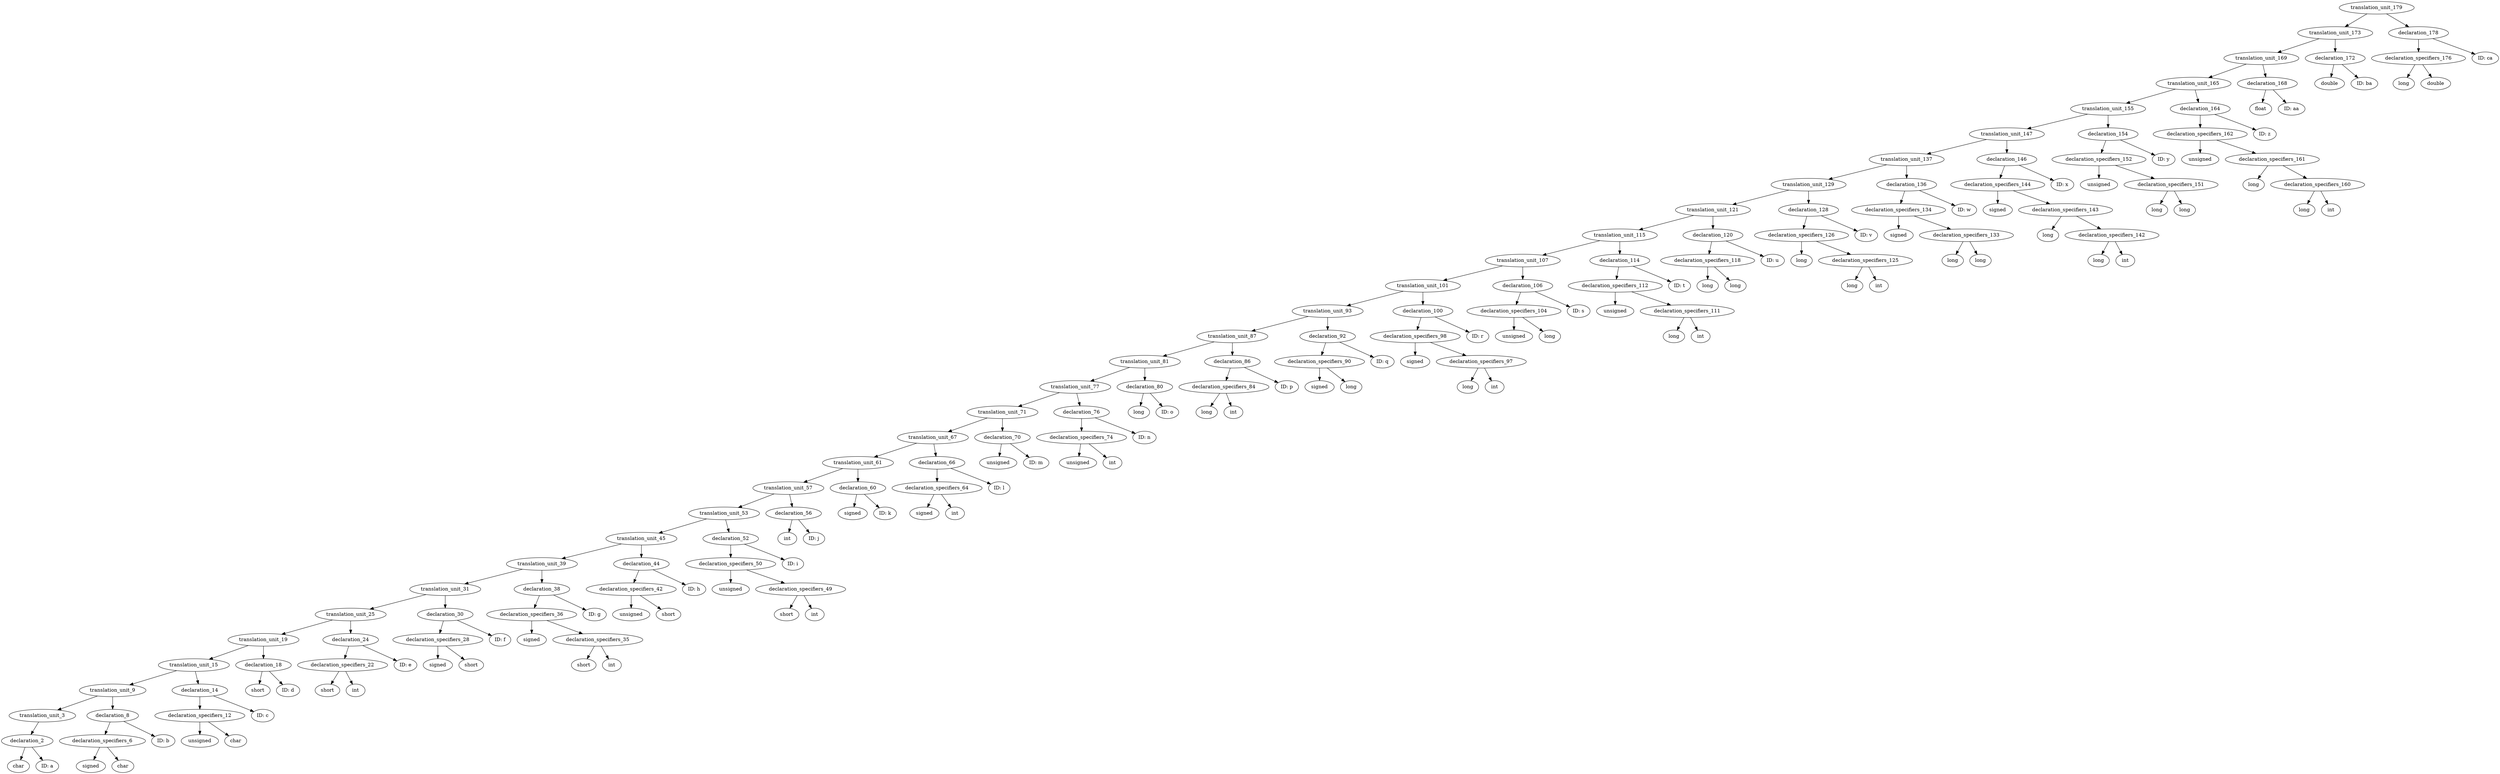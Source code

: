 digraph AST {
	translation_unit_179 -> translation_unit_173;
	translation_unit_173 -> translation_unit_169;
	translation_unit_169 -> translation_unit_165;
	translation_unit_165 -> translation_unit_155;
	translation_unit_155 -> translation_unit_147;
	translation_unit_147 -> translation_unit_137;
	translation_unit_137 -> translation_unit_129;
	translation_unit_129 -> translation_unit_121;
	translation_unit_121 -> translation_unit_115;
	translation_unit_115 -> translation_unit_107;
	translation_unit_107 -> translation_unit_101;
	translation_unit_101 -> translation_unit_93;
	translation_unit_93 -> translation_unit_87;
	translation_unit_87 -> translation_unit_81;
	translation_unit_81 -> translation_unit_77;
	translation_unit_77 -> translation_unit_71;
	translation_unit_71 -> translation_unit_67;
	translation_unit_67 -> translation_unit_61;
	translation_unit_61 -> translation_unit_57;
	translation_unit_57 -> translation_unit_53;
	translation_unit_53 -> translation_unit_45;
	translation_unit_45 -> translation_unit_39;
	translation_unit_39 -> translation_unit_31;
	translation_unit_31 -> translation_unit_25;
	translation_unit_25 -> translation_unit_19;
	translation_unit_19 -> translation_unit_15;
	translation_unit_15 -> translation_unit_9;
	translation_unit_9 -> translation_unit_3;
	translation_unit_3 -> declaration_2;
	declaration_2 [label="declaration_2"]
	declaration_2 -> type_specifier_0;
	type_specifier_0 [label="char"]
	declaration_2 -> identifier_1;
	identifier_1 [label="ID: a"]
	translation_unit_9 -> declaration_8;
	declaration_8 [label="declaration_8"]
	declaration_8 -> declaration_specifiers_6;
	declaration_specifiers_6 [label="declaration_specifiers_6"]
	declaration_specifiers_6 -> type_specifier_4;
	type_specifier_4 [label="signed"]
	declaration_specifiers_6 -> type_specifier_5;
	type_specifier_5 [label="char"]
	declaration_8 -> identifier_7;
	identifier_7 [label="ID: b"]
	translation_unit_15 -> declaration_14;
	declaration_14 [label="declaration_14"]
	declaration_14 -> declaration_specifiers_12;
	declaration_specifiers_12 [label="declaration_specifiers_12"]
	declaration_specifiers_12 -> type_specifier_10;
	type_specifier_10 [label="unsigned"]
	declaration_specifiers_12 -> type_specifier_11;
	type_specifier_11 [label="char"]
	declaration_14 -> identifier_13;
	identifier_13 [label="ID: c"]
	translation_unit_19 -> declaration_18;
	declaration_18 [label="declaration_18"]
	declaration_18 -> type_specifier_16;
	type_specifier_16 [label="short"]
	declaration_18 -> identifier_17;
	identifier_17 [label="ID: d"]
	translation_unit_25 -> declaration_24;
	declaration_24 [label="declaration_24"]
	declaration_24 -> declaration_specifiers_22;
	declaration_specifiers_22 [label="declaration_specifiers_22"]
	declaration_specifiers_22 -> type_specifier_20;
	type_specifier_20 [label="short"]
	declaration_specifiers_22 -> type_specifier_21;
	type_specifier_21 [label="int"]
	declaration_24 -> identifier_23;
	identifier_23 [label="ID: e"]
	translation_unit_31 -> declaration_30;
	declaration_30 [label="declaration_30"]
	declaration_30 -> declaration_specifiers_28;
	declaration_specifiers_28 [label="declaration_specifiers_28"]
	declaration_specifiers_28 -> type_specifier_26;
	type_specifier_26 [label="signed"]
	declaration_specifiers_28 -> type_specifier_27;
	type_specifier_27 [label="short"]
	declaration_30 -> identifier_29;
	identifier_29 [label="ID: f"]
	translation_unit_39 -> declaration_38;
	declaration_38 [label="declaration_38"]
	declaration_38 -> declaration_specifiers_36;
	declaration_specifiers_36 [label="declaration_specifiers_36"]
	declaration_specifiers_36 -> type_specifier_32;
	type_specifier_32 [label="signed"]
	declaration_specifiers_36 -> declaration_specifiers_35;
	declaration_specifiers_35 [label="declaration_specifiers_35"]
	declaration_specifiers_35 -> type_specifier_33;
	type_specifier_33 [label="short"]
	declaration_specifiers_35 -> type_specifier_34;
	type_specifier_34 [label="int"]
	declaration_38 -> identifier_37;
	identifier_37 [label="ID: g"]
	translation_unit_45 -> declaration_44;
	declaration_44 [label="declaration_44"]
	declaration_44 -> declaration_specifiers_42;
	declaration_specifiers_42 [label="declaration_specifiers_42"]
	declaration_specifiers_42 -> type_specifier_40;
	type_specifier_40 [label="unsigned"]
	declaration_specifiers_42 -> type_specifier_41;
	type_specifier_41 [label="short"]
	declaration_44 -> identifier_43;
	identifier_43 [label="ID: h"]
	translation_unit_53 -> declaration_52;
	declaration_52 [label="declaration_52"]
	declaration_52 -> declaration_specifiers_50;
	declaration_specifiers_50 [label="declaration_specifiers_50"]
	declaration_specifiers_50 -> type_specifier_46;
	type_specifier_46 [label="unsigned"]
	declaration_specifiers_50 -> declaration_specifiers_49;
	declaration_specifiers_49 [label="declaration_specifiers_49"]
	declaration_specifiers_49 -> type_specifier_47;
	type_specifier_47 [label="short"]
	declaration_specifiers_49 -> type_specifier_48;
	type_specifier_48 [label="int"]
	declaration_52 -> identifier_51;
	identifier_51 [label="ID: i"]
	translation_unit_57 -> declaration_56;
	declaration_56 [label="declaration_56"]
	declaration_56 -> type_specifier_54;
	type_specifier_54 [label="int"]
	declaration_56 -> identifier_55;
	identifier_55 [label="ID: j"]
	translation_unit_61 -> declaration_60;
	declaration_60 [label="declaration_60"]
	declaration_60 -> type_specifier_58;
	type_specifier_58 [label="signed"]
	declaration_60 -> identifier_59;
	identifier_59 [label="ID: k"]
	translation_unit_67 -> declaration_66;
	declaration_66 [label="declaration_66"]
	declaration_66 -> declaration_specifiers_64;
	declaration_specifiers_64 [label="declaration_specifiers_64"]
	declaration_specifiers_64 -> type_specifier_62;
	type_specifier_62 [label="signed"]
	declaration_specifiers_64 -> type_specifier_63;
	type_specifier_63 [label="int"]
	declaration_66 -> identifier_65;
	identifier_65 [label="ID: l"]
	translation_unit_71 -> declaration_70;
	declaration_70 [label="declaration_70"]
	declaration_70 -> type_specifier_68;
	type_specifier_68 [label="unsigned"]
	declaration_70 -> identifier_69;
	identifier_69 [label="ID: m"]
	translation_unit_77 -> declaration_76;
	declaration_76 [label="declaration_76"]
	declaration_76 -> declaration_specifiers_74;
	declaration_specifiers_74 [label="declaration_specifiers_74"]
	declaration_specifiers_74 -> type_specifier_72;
	type_specifier_72 [label="unsigned"]
	declaration_specifiers_74 -> type_specifier_73;
	type_specifier_73 [label="int"]
	declaration_76 -> identifier_75;
	identifier_75 [label="ID: n"]
	translation_unit_81 -> declaration_80;
	declaration_80 [label="declaration_80"]
	declaration_80 -> type_specifier_78;
	type_specifier_78 [label="long"]
	declaration_80 -> identifier_79;
	identifier_79 [label="ID: o"]
	translation_unit_87 -> declaration_86;
	declaration_86 [label="declaration_86"]
	declaration_86 -> declaration_specifiers_84;
	declaration_specifiers_84 [label="declaration_specifiers_84"]
	declaration_specifiers_84 -> type_specifier_82;
	type_specifier_82 [label="long"]
	declaration_specifiers_84 -> type_specifier_83;
	type_specifier_83 [label="int"]
	declaration_86 -> identifier_85;
	identifier_85 [label="ID: p"]
	translation_unit_93 -> declaration_92;
	declaration_92 [label="declaration_92"]
	declaration_92 -> declaration_specifiers_90;
	declaration_specifiers_90 [label="declaration_specifiers_90"]
	declaration_specifiers_90 -> type_specifier_88;
	type_specifier_88 [label="signed"]
	declaration_specifiers_90 -> type_specifier_89;
	type_specifier_89 [label="long"]
	declaration_92 -> identifier_91;
	identifier_91 [label="ID: q"]
	translation_unit_101 -> declaration_100;
	declaration_100 [label="declaration_100"]
	declaration_100 -> declaration_specifiers_98;
	declaration_specifiers_98 [label="declaration_specifiers_98"]
	declaration_specifiers_98 -> type_specifier_94;
	type_specifier_94 [label="signed"]
	declaration_specifiers_98 -> declaration_specifiers_97;
	declaration_specifiers_97 [label="declaration_specifiers_97"]
	declaration_specifiers_97 -> type_specifier_95;
	type_specifier_95 [label="long"]
	declaration_specifiers_97 -> type_specifier_96;
	type_specifier_96 [label="int"]
	declaration_100 -> identifier_99;
	identifier_99 [label="ID: r"]
	translation_unit_107 -> declaration_106;
	declaration_106 [label="declaration_106"]
	declaration_106 -> declaration_specifiers_104;
	declaration_specifiers_104 [label="declaration_specifiers_104"]
	declaration_specifiers_104 -> type_specifier_102;
	type_specifier_102 [label="unsigned"]
	declaration_specifiers_104 -> type_specifier_103;
	type_specifier_103 [label="long"]
	declaration_106 -> identifier_105;
	identifier_105 [label="ID: s"]
	translation_unit_115 -> declaration_114;
	declaration_114 [label="declaration_114"]
	declaration_114 -> declaration_specifiers_112;
	declaration_specifiers_112 [label="declaration_specifiers_112"]
	declaration_specifiers_112 -> type_specifier_108;
	type_specifier_108 [label="unsigned"]
	declaration_specifiers_112 -> declaration_specifiers_111;
	declaration_specifiers_111 [label="declaration_specifiers_111"]
	declaration_specifiers_111 -> type_specifier_109;
	type_specifier_109 [label="long"]
	declaration_specifiers_111 -> type_specifier_110;
	type_specifier_110 [label="int"]
	declaration_114 -> identifier_113;
	identifier_113 [label="ID: t"]
	translation_unit_121 -> declaration_120;
	declaration_120 [label="declaration_120"]
	declaration_120 -> declaration_specifiers_118;
	declaration_specifiers_118 [label="declaration_specifiers_118"]
	declaration_specifiers_118 -> type_specifier_116;
	type_specifier_116 [label="long"]
	declaration_specifiers_118 -> type_specifier_117;
	type_specifier_117 [label="long"]
	declaration_120 -> identifier_119;
	identifier_119 [label="ID: u"]
	translation_unit_129 -> declaration_128;
	declaration_128 [label="declaration_128"]
	declaration_128 -> declaration_specifiers_126;
	declaration_specifiers_126 [label="declaration_specifiers_126"]
	declaration_specifiers_126 -> type_specifier_122;
	type_specifier_122 [label="long"]
	declaration_specifiers_126 -> declaration_specifiers_125;
	declaration_specifiers_125 [label="declaration_specifiers_125"]
	declaration_specifiers_125 -> type_specifier_123;
	type_specifier_123 [label="long"]
	declaration_specifiers_125 -> type_specifier_124;
	type_specifier_124 [label="int"]
	declaration_128 -> identifier_127;
	identifier_127 [label="ID: v"]
	translation_unit_137 -> declaration_136;
	declaration_136 [label="declaration_136"]
	declaration_136 -> declaration_specifiers_134;
	declaration_specifiers_134 [label="declaration_specifiers_134"]
	declaration_specifiers_134 -> type_specifier_130;
	type_specifier_130 [label="signed"]
	declaration_specifiers_134 -> declaration_specifiers_133;
	declaration_specifiers_133 [label="declaration_specifiers_133"]
	declaration_specifiers_133 -> type_specifier_131;
	type_specifier_131 [label="long"]
	declaration_specifiers_133 -> type_specifier_132;
	type_specifier_132 [label="long"]
	declaration_136 -> identifier_135;
	identifier_135 [label="ID: w"]
	translation_unit_147 -> declaration_146;
	declaration_146 [label="declaration_146"]
	declaration_146 -> declaration_specifiers_144;
	declaration_specifiers_144 [label="declaration_specifiers_144"]
	declaration_specifiers_144 -> type_specifier_138;
	type_specifier_138 [label="signed"]
	declaration_specifiers_144 -> declaration_specifiers_143;
	declaration_specifiers_143 [label="declaration_specifiers_143"]
	declaration_specifiers_143 -> type_specifier_139;
	type_specifier_139 [label="long"]
	declaration_specifiers_143 -> declaration_specifiers_142;
	declaration_specifiers_142 [label="declaration_specifiers_142"]
	declaration_specifiers_142 -> type_specifier_140;
	type_specifier_140 [label="long"]
	declaration_specifiers_142 -> type_specifier_141;
	type_specifier_141 [label="int"]
	declaration_146 -> identifier_145;
	identifier_145 [label="ID: x"]
	translation_unit_155 -> declaration_154;
	declaration_154 [label="declaration_154"]
	declaration_154 -> declaration_specifiers_152;
	declaration_specifiers_152 [label="declaration_specifiers_152"]
	declaration_specifiers_152 -> type_specifier_148;
	type_specifier_148 [label="unsigned"]
	declaration_specifiers_152 -> declaration_specifiers_151;
	declaration_specifiers_151 [label="declaration_specifiers_151"]
	declaration_specifiers_151 -> type_specifier_149;
	type_specifier_149 [label="long"]
	declaration_specifiers_151 -> type_specifier_150;
	type_specifier_150 [label="long"]
	declaration_154 -> identifier_153;
	identifier_153 [label="ID: y"]
	translation_unit_165 -> declaration_164;
	declaration_164 [label="declaration_164"]
	declaration_164 -> declaration_specifiers_162;
	declaration_specifiers_162 [label="declaration_specifiers_162"]
	declaration_specifiers_162 -> type_specifier_156;
	type_specifier_156 [label="unsigned"]
	declaration_specifiers_162 -> declaration_specifiers_161;
	declaration_specifiers_161 [label="declaration_specifiers_161"]
	declaration_specifiers_161 -> type_specifier_157;
	type_specifier_157 [label="long"]
	declaration_specifiers_161 -> declaration_specifiers_160;
	declaration_specifiers_160 [label="declaration_specifiers_160"]
	declaration_specifiers_160 -> type_specifier_158;
	type_specifier_158 [label="long"]
	declaration_specifiers_160 -> type_specifier_159;
	type_specifier_159 [label="int"]
	declaration_164 -> identifier_163;
	identifier_163 [label="ID: z"]
	translation_unit_169 -> declaration_168;
	declaration_168 [label="declaration_168"]
	declaration_168 -> type_specifier_166;
	type_specifier_166 [label="float"]
	declaration_168 -> identifier_167;
	identifier_167 [label="ID: aa"]
	translation_unit_173 -> declaration_172;
	declaration_172 [label="declaration_172"]
	declaration_172 -> type_specifier_170;
	type_specifier_170 [label="double"]
	declaration_172 -> identifier_171;
	identifier_171 [label="ID: ba"]
	translation_unit_179 -> declaration_178;
	declaration_178 [label="declaration_178"]
	declaration_178 -> declaration_specifiers_176;
	declaration_specifiers_176 [label="declaration_specifiers_176"]
	declaration_specifiers_176 -> type_specifier_174;
	type_specifier_174 [label="long"]
	declaration_specifiers_176 -> type_specifier_175;
	type_specifier_175 [label="double"]
	declaration_178 -> identifier_177;
	identifier_177 [label="ID: ca"]
}
